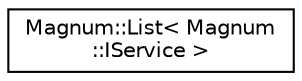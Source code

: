 digraph "圖形化之類別階層"
{
  edge [fontname="Helvetica",fontsize="10",labelfontname="Helvetica",labelfontsize="10"];
  node [fontname="Helvetica",fontsize="10",shape=record];
  rankdir="LR";
  Node1 [label="Magnum::List\< Magnum\l::IService \>",height=0.2,width=0.4,color="black", fillcolor="white", style="filled",URL="$class_magnum_1_1_list.html"];
}
